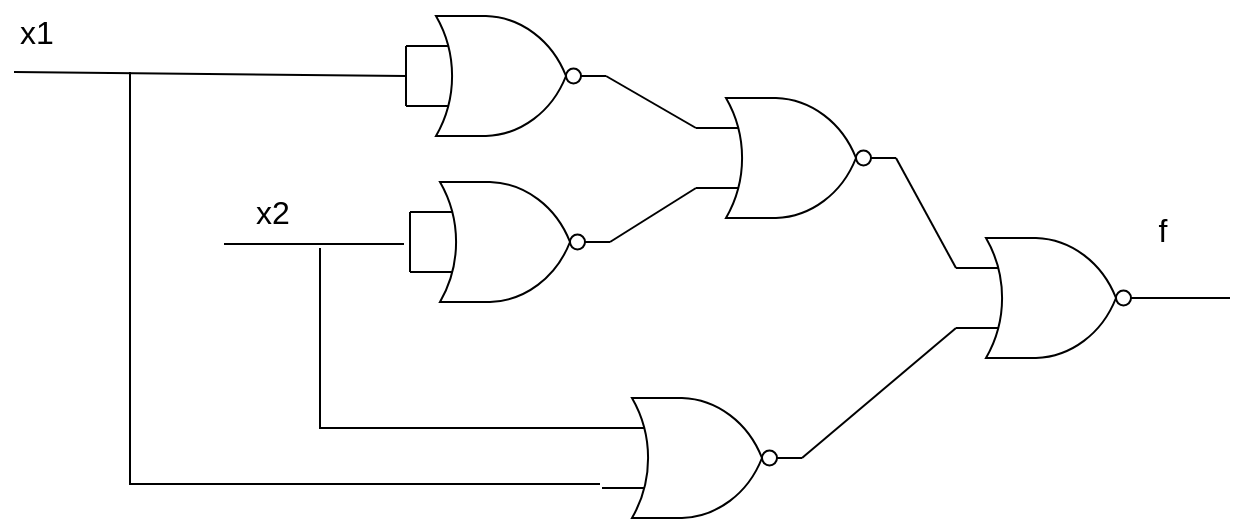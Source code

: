 <mxfile version="24.7.16" pages="5">
  <diagram id="w2oK2VQrxp5fxtBiEYFH" name="Page-1">
    <mxGraphModel dx="1156" dy="1550" grid="0" gridSize="10" guides="1" tooltips="1" connect="1" arrows="1" fold="1" page="0" pageScale="1" pageWidth="583" pageHeight="413" math="0" shadow="0">
      <root>
        <mxCell id="0" />
        <mxCell id="1" parent="0" />
        <mxCell id="Lv37l02AzGUA9rHbLD9D-1" value="" style="verticalLabelPosition=bottom;shadow=0;dashed=0;align=center;html=1;verticalAlign=top;shape=mxgraph.electrical.logic_gates.logic_gate;operation=or;negating=1;negSize=0.15;" parent="1" vertex="1">
          <mxGeometry x="-4" y="-104" width="100" height="60" as="geometry" />
        </mxCell>
        <mxCell id="Lv37l02AzGUA9rHbLD9D-2" style="edgeStyle=none;curved=1;rounded=0;orthogonalLoop=1;jettySize=auto;html=1;exitX=0;exitY=0.25;exitDx=0;exitDy=0;exitPerimeter=0;entryX=0;entryY=0.75;entryDx=0;entryDy=0;entryPerimeter=0;fontSize=12;startSize=8;endSize=8;endArrow=none;endFill=0;" parent="1" source="Lv37l02AzGUA9rHbLD9D-1" target="Lv37l02AzGUA9rHbLD9D-1" edge="1">
          <mxGeometry relative="1" as="geometry" />
        </mxCell>
        <mxCell id="Lv37l02AzGUA9rHbLD9D-3" value="" style="verticalLabelPosition=bottom;shadow=0;dashed=0;align=center;html=1;verticalAlign=top;shape=mxgraph.electrical.logic_gates.logic_gate;operation=or;negating=1;negSize=0.15;" parent="1" vertex="1">
          <mxGeometry x="-2" y="-21" width="100" height="60" as="geometry" />
        </mxCell>
        <mxCell id="Lv37l02AzGUA9rHbLD9D-4" style="edgeStyle=none;curved=1;rounded=0;orthogonalLoop=1;jettySize=auto;html=1;exitX=0;exitY=0.25;exitDx=0;exitDy=0;exitPerimeter=0;entryX=0;entryY=0.75;entryDx=0;entryDy=0;entryPerimeter=0;fontSize=12;startSize=8;endSize=8;endArrow=none;endFill=0;" parent="1" source="Lv37l02AzGUA9rHbLD9D-3" target="Lv37l02AzGUA9rHbLD9D-3" edge="1">
          <mxGeometry relative="1" as="geometry" />
        </mxCell>
        <mxCell id="Lv37l02AzGUA9rHbLD9D-5" value="" style="verticalLabelPosition=bottom;shadow=0;dashed=0;align=center;html=1;verticalAlign=top;shape=mxgraph.electrical.logic_gates.logic_gate;operation=or;negating=1;negSize=0.15;" parent="1" vertex="1">
          <mxGeometry x="94" y="87" width="100" height="60" as="geometry" />
        </mxCell>
        <mxCell id="Lv37l02AzGUA9rHbLD9D-6" value="" style="verticalLabelPosition=bottom;shadow=0;dashed=0;align=center;html=1;verticalAlign=top;shape=mxgraph.electrical.logic_gates.logic_gate;operation=or;negating=1;negSize=0.15;" parent="1" vertex="1">
          <mxGeometry x="141" y="-63" width="100" height="60" as="geometry" />
        </mxCell>
        <mxCell id="Lv37l02AzGUA9rHbLD9D-7" style="edgeStyle=none;curved=1;rounded=0;orthogonalLoop=1;jettySize=auto;html=1;exitX=1;exitY=0.5;exitDx=0;exitDy=0;exitPerimeter=0;entryX=0;entryY=0.75;entryDx=0;entryDy=0;entryPerimeter=0;fontSize=12;startSize=8;endSize=8;endArrow=none;endFill=0;" parent="1" source="Lv37l02AzGUA9rHbLD9D-3" target="Lv37l02AzGUA9rHbLD9D-6" edge="1">
          <mxGeometry relative="1" as="geometry" />
        </mxCell>
        <mxCell id="Lv37l02AzGUA9rHbLD9D-8" style="edgeStyle=none;curved=1;rounded=0;orthogonalLoop=1;jettySize=auto;html=1;exitX=1;exitY=0.5;exitDx=0;exitDy=0;exitPerimeter=0;entryX=0;entryY=0.25;entryDx=0;entryDy=0;entryPerimeter=0;fontSize=12;startSize=8;endSize=8;endArrow=none;endFill=0;" parent="1" source="Lv37l02AzGUA9rHbLD9D-1" target="Lv37l02AzGUA9rHbLD9D-6" edge="1">
          <mxGeometry relative="1" as="geometry" />
        </mxCell>
        <mxCell id="Lv37l02AzGUA9rHbLD9D-19" style="edgeStyle=none;curved=1;rounded=0;orthogonalLoop=1;jettySize=auto;html=1;exitX=1;exitY=0.5;exitDx=0;exitDy=0;exitPerimeter=0;fontSize=12;startSize=8;endSize=8;endArrow=none;endFill=0;" parent="1" source="Lv37l02AzGUA9rHbLD9D-9" edge="1">
          <mxGeometry relative="1" as="geometry">
            <mxPoint x="408" y="37" as="targetPoint" />
          </mxGeometry>
        </mxCell>
        <mxCell id="Lv37l02AzGUA9rHbLD9D-9" value="" style="verticalLabelPosition=bottom;shadow=0;dashed=0;align=center;html=1;verticalAlign=top;shape=mxgraph.electrical.logic_gates.logic_gate;operation=or;negating=1;negSize=0.15;" parent="1" vertex="1">
          <mxGeometry x="271" y="7" width="100" height="60" as="geometry" />
        </mxCell>
        <mxCell id="Lv37l02AzGUA9rHbLD9D-11" style="edgeStyle=none;curved=1;rounded=0;orthogonalLoop=1;jettySize=auto;html=1;exitX=1;exitY=0.5;exitDx=0;exitDy=0;exitPerimeter=0;entryX=0;entryY=0.25;entryDx=0;entryDy=0;entryPerimeter=0;fontSize=12;startSize=8;endSize=8;endArrow=none;endFill=0;" parent="1" source="Lv37l02AzGUA9rHbLD9D-6" target="Lv37l02AzGUA9rHbLD9D-9" edge="1">
          <mxGeometry relative="1" as="geometry" />
        </mxCell>
        <mxCell id="Lv37l02AzGUA9rHbLD9D-12" style="edgeStyle=none;curved=1;rounded=0;orthogonalLoop=1;jettySize=auto;html=1;exitX=1;exitY=0.5;exitDx=0;exitDy=0;exitPerimeter=0;entryX=0;entryY=0.75;entryDx=0;entryDy=0;entryPerimeter=0;fontSize=12;startSize=8;endSize=8;endArrow=none;endFill=0;" parent="1" source="Lv37l02AzGUA9rHbLD9D-5" target="Lv37l02AzGUA9rHbLD9D-9" edge="1">
          <mxGeometry relative="1" as="geometry" />
        </mxCell>
        <mxCell id="Lv37l02AzGUA9rHbLD9D-13" value="" style="endArrow=none;html=1;rounded=0;fontSize=12;startSize=8;endSize=8;curved=1;" parent="1" edge="1">
          <mxGeometry width="50" height="50" relative="1" as="geometry">
            <mxPoint x="-200" y="-76" as="sourcePoint" />
            <mxPoint x="-4" y="-74" as="targetPoint" />
          </mxGeometry>
        </mxCell>
        <mxCell id="Lv37l02AzGUA9rHbLD9D-14" value="" style="endArrow=none;html=1;rounded=0;fontSize=12;startSize=8;endSize=8;curved=1;" parent="1" edge="1">
          <mxGeometry width="50" height="50" relative="1" as="geometry">
            <mxPoint x="-95" y="10" as="sourcePoint" />
            <mxPoint x="-5" y="10" as="targetPoint" />
          </mxGeometry>
        </mxCell>
        <mxCell id="Lv37l02AzGUA9rHbLD9D-15" value="" style="endArrow=none;html=1;rounded=0;fontSize=12;startSize=8;endSize=8;curved=0;entryX=0;entryY=0.25;entryDx=0;entryDy=0;entryPerimeter=0;" parent="1" target="Lv37l02AzGUA9rHbLD9D-5" edge="1">
          <mxGeometry width="50" height="50" relative="1" as="geometry">
            <mxPoint x="-47" y="12" as="sourcePoint" />
            <mxPoint x="-42" y="99" as="targetPoint" />
            <Array as="points">
              <mxPoint x="-47" y="102" />
            </Array>
          </mxGeometry>
        </mxCell>
        <mxCell id="Lv37l02AzGUA9rHbLD9D-16" value="" style="endArrow=none;html=1;rounded=0;fontSize=12;startSize=8;endSize=8;curved=0;" parent="1" edge="1">
          <mxGeometry width="50" height="50" relative="1" as="geometry">
            <mxPoint x="-142" y="-76" as="sourcePoint" />
            <mxPoint x="93" y="130" as="targetPoint" />
            <Array as="points">
              <mxPoint x="-142" y="130" />
            </Array>
          </mxGeometry>
        </mxCell>
        <mxCell id="Lv37l02AzGUA9rHbLD9D-17" value="x1" style="text;html=1;align=center;verticalAlign=middle;resizable=0;points=[];autosize=1;strokeColor=none;fillColor=none;fontSize=16;" parent="1" vertex="1">
          <mxGeometry x="-206.5" y="-111.5" width="35" height="31" as="geometry" />
        </mxCell>
        <mxCell id="Lv37l02AzGUA9rHbLD9D-18" value="x2" style="text;html=1;align=center;verticalAlign=middle;resizable=0;points=[];autosize=1;strokeColor=none;fillColor=none;fontSize=16;" parent="1" vertex="1">
          <mxGeometry x="-88.5" y="-21.5" width="35" height="31" as="geometry" />
        </mxCell>
        <mxCell id="Lv37l02AzGUA9rHbLD9D-20" value="f" style="text;html=1;align=center;verticalAlign=middle;resizable=0;points=[];autosize=1;strokeColor=none;fillColor=none;fontSize=16;" parent="1" vertex="1">
          <mxGeometry x="362.5" y="-12.5" width="22" height="31" as="geometry" />
        </mxCell>
      </root>
    </mxGraphModel>
  </diagram>
  <diagram id="MliLImmd_fVtg1Jvcbos" name="4.1">
    <mxGraphModel dx="916" dy="1550" grid="0" gridSize="10" guides="1" tooltips="1" connect="1" arrows="1" fold="1" page="0" pageScale="1" pageWidth="583" pageHeight="413" math="0" shadow="0">
      <root>
        <mxCell id="0" />
        <mxCell id="1" parent="0" />
        <mxCell id="jy5EzXe8iRxfkU3GLA38-1" value="" style="rounded=0;whiteSpace=wrap;html=1;" vertex="1" parent="1">
          <mxGeometry x="77" y="-60" width="116" height="314" as="geometry" />
        </mxCell>
        <mxCell id="jy5EzXe8iRxfkU3GLA38-2" value="P7" style="text;html=1;align=center;verticalAlign=middle;whiteSpace=wrap;rounded=0;fontSize=16;" vertex="1" parent="1">
          <mxGeometry x="66" y="222" width="60" height="30" as="geometry" />
        </mxCell>
        <mxCell id="jy5EzXe8iRxfkU3GLA38-3" value="" style="endArrow=none;html=1;rounded=0;fontSize=12;startSize=8;endSize=8;curved=1;entryX=0;entryY=0.5;entryDx=0;entryDy=0;startArrow=classic;startFill=1;endFill=0;" edge="1" parent="1" target="jy5EzXe8iRxfkU3GLA38-2">
          <mxGeometry width="50" height="50" relative="1" as="geometry">
            <mxPoint x="-44" y="237" as="sourcePoint" />
            <mxPoint x="225" y="175" as="targetPoint" />
          </mxGeometry>
        </mxCell>
        <mxCell id="jy5EzXe8iRxfkU3GLA38-4" value="GND" style="text;html=1;align=center;verticalAlign=middle;resizable=0;points=[];autosize=1;strokeColor=none;fillColor=none;fontSize=16;" vertex="1" parent="1">
          <mxGeometry x="-25.5" y="207.5" width="54" height="31" as="geometry" />
        </mxCell>
        <mxCell id="jy5EzXe8iRxfkU3GLA38-5" value="P14" style="text;html=1;align=center;verticalAlign=middle;resizable=0;points=[];autosize=1;strokeColor=none;fillColor=none;fontSize=16;" vertex="1" parent="1">
          <mxGeometry x="147" y="-60" width="46" height="31" as="geometry" />
        </mxCell>
        <mxCell id="jy5EzXe8iRxfkU3GLA38-6" value="" style="endArrow=classic;html=1;rounded=0;fontSize=12;startSize=8;endSize=8;curved=1;entryX=1;entryY=0.484;entryDx=0;entryDy=0;entryPerimeter=0;" edge="1" parent="1" target="jy5EzXe8iRxfkU3GLA38-5">
          <mxGeometry width="50" height="50" relative="1" as="geometry">
            <mxPoint x="302" y="-45" as="sourcePoint" />
            <mxPoint x="189" y="175" as="targetPoint" />
          </mxGeometry>
        </mxCell>
        <mxCell id="jy5EzXe8iRxfkU3GLA38-7" value="P1" style="text;html=1;align=center;verticalAlign=middle;resizable=0;points=[];autosize=1;strokeColor=none;fillColor=none;fontSize=16;" vertex="1" parent="1">
          <mxGeometry x="77" y="-60" width="38" height="31" as="geometry" />
        </mxCell>
        <mxCell id="jy5EzXe8iRxfkU3GLA38-8" value="P2" style="text;html=1;align=center;verticalAlign=middle;resizable=0;points=[];autosize=1;strokeColor=none;fillColor=none;fontSize=16;" vertex="1" parent="1">
          <mxGeometry x="77" y="-12" width="38" height="31" as="geometry" />
        </mxCell>
        <mxCell id="jy5EzXe8iRxfkU3GLA38-9" value="P3" style="text;html=1;align=center;verticalAlign=middle;resizable=0;points=[];autosize=1;strokeColor=none;fillColor=none;fontSize=16;" vertex="1" parent="1">
          <mxGeometry x="77" y="37" width="38" height="31" as="geometry" />
        </mxCell>
        <mxCell id="jy5EzXe8iRxfkU3GLA38-10" value="P8" style="text;html=1;align=center;verticalAlign=middle;resizable=0;points=[];autosize=1;strokeColor=none;fillColor=none;fontSize=16;" vertex="1" parent="1">
          <mxGeometry x="155" y="222" width="38" height="31" as="geometry" />
        </mxCell>
        <mxCell id="jy5EzXe8iRxfkU3GLA38-11" value="P9" style="text;html=1;align=center;verticalAlign=middle;resizable=0;points=[];autosize=1;strokeColor=none;fillColor=none;fontSize=16;" vertex="1" parent="1">
          <mxGeometry x="151" y="180" width="38" height="31" as="geometry" />
        </mxCell>
        <mxCell id="jy5EzXe8iRxfkU3GLA38-12" value="P10" style="text;html=1;align=center;verticalAlign=middle;resizable=0;points=[];autosize=1;strokeColor=none;fillColor=none;fontSize=16;" vertex="1" parent="1">
          <mxGeometry x="147" y="134" width="46" height="31" as="geometry" />
        </mxCell>
        <mxCell id="jy5EzXe8iRxfkU3GLA38-13" value="P6" style="text;html=1;align=center;verticalAlign=middle;resizable=0;points=[];autosize=1;strokeColor=none;fillColor=none;fontSize=16;" vertex="1" parent="1">
          <mxGeometry x="77" y="180" width="38" height="31" as="geometry" />
        </mxCell>
        <mxCell id="jy5EzXe8iRxfkU3GLA38-14" value="P5" style="text;html=1;align=center;verticalAlign=middle;resizable=0;points=[];autosize=1;strokeColor=none;fillColor=none;fontSize=16;" vertex="1" parent="1">
          <mxGeometry x="77" y="134" width="38" height="31" as="geometry" />
        </mxCell>
        <mxCell id="jy5EzXe8iRxfkU3GLA38-15" value="P4" style="text;html=1;align=center;verticalAlign=middle;resizable=0;points=[];autosize=1;strokeColor=none;fillColor=none;fontSize=16;" vertex="1" parent="1">
          <mxGeometry x="77" y="86" width="38" height="31" as="geometry" />
        </mxCell>
        <mxCell id="jy5EzXe8iRxfkU3GLA38-16" value="" style="endArrow=classic;html=1;rounded=0;fontSize=12;startSize=8;endSize=8;curved=1;entryX=-0.053;entryY=0.516;entryDx=0;entryDy=0;entryPerimeter=0;" edge="1" parent="1" target="jy5EzXe8iRxfkU3GLA38-7">
          <mxGeometry width="50" height="50" relative="1" as="geometry">
            <mxPoint x="-54" y="-44" as="sourcePoint" />
            <mxPoint x="180" y="217" as="targetPoint" />
          </mxGeometry>
        </mxCell>
        <mxCell id="jy5EzXe8iRxfkU3GLA38-17" value="SW_1, A" style="text;html=1;align=center;verticalAlign=middle;resizable=0;points=[];autosize=1;strokeColor=none;fillColor=none;fontSize=16;" vertex="1" parent="1">
          <mxGeometry x="-31" y="-78" width="80" height="31" as="geometry" />
        </mxCell>
        <mxCell id="jy5EzXe8iRxfkU3GLA38-18" value="" style="endArrow=classic;html=1;rounded=0;fontSize=12;startSize=8;endSize=8;curved=1;entryX=-0.053;entryY=0.516;entryDx=0;entryDy=0;entryPerimeter=0;" edge="1" parent="1" target="jy5EzXe8iRxfkU3GLA38-8">
          <mxGeometry width="50" height="50" relative="1" as="geometry">
            <mxPoint x="-52" y="4" as="sourcePoint" />
            <mxPoint x="180" y="217" as="targetPoint" />
          </mxGeometry>
        </mxCell>
        <mxCell id="jy5EzXe8iRxfkU3GLA38-20" value="" style="endArrow=classic;html=1;rounded=0;fontSize=12;startSize=8;endSize=8;curved=1;exitX=-0.026;exitY=0.516;exitDx=0;exitDy=0;exitPerimeter=0;" edge="1" parent="1" source="jy5EzXe8iRxfkU3GLA38-9">
          <mxGeometry width="50" height="50" relative="1" as="geometry">
            <mxPoint x="130" y="267" as="sourcePoint" />
            <mxPoint x="-51" y="53" as="targetPoint" />
          </mxGeometry>
        </mxCell>
        <mxCell id="jy5EzXe8iRxfkU3GLA38-21" value="B" style="text;html=1;align=center;verticalAlign=middle;resizable=0;points=[];autosize=1;strokeColor=none;fillColor=none;fontSize=16;" vertex="1" parent="1">
          <mxGeometry x="-5.5" y="24" width="29" height="31" as="geometry" />
        </mxCell>
        <mxCell id="jy5EzXe8iRxfkU3GLA38-22" value="" style="endArrow=classic;html=1;rounded=0;fontSize=12;startSize=8;endSize=8;curved=1;entryX=-0.026;entryY=0.613;entryDx=0;entryDy=0;entryPerimeter=0;" edge="1" parent="1" target="jy5EzXe8iRxfkU3GLA38-15">
          <mxGeometry width="50" height="50" relative="1" as="geometry">
            <mxPoint x="-49" y="104" as="sourcePoint" />
            <mxPoint x="180" y="217" as="targetPoint" />
          </mxGeometry>
        </mxCell>
        <mxCell id="jy5EzXe8iRxfkU3GLA38-23" value="" style="endArrow=classic;html=1;rounded=0;fontSize=12;startSize=8;endSize=8;curved=1;entryX=-0.026;entryY=0.613;entryDx=0;entryDy=0;entryPerimeter=0;" edge="1" parent="1">
          <mxGeometry width="50" height="50" relative="1" as="geometry">
            <mxPoint x="-49.5" y="149" as="sourcePoint" />
            <mxPoint x="75.5" y="150" as="targetPoint" />
          </mxGeometry>
        </mxCell>
        <mxCell id="jy5EzXe8iRxfkU3GLA38-26" value="" style="endArrow=classic;html=1;rounded=0;fontSize=12;startSize=8;endSize=8;curved=1;" edge="1" parent="1">
          <mxGeometry width="50" height="50" relative="1" as="geometry">
            <mxPoint x="76" y="193" as="sourcePoint" />
            <mxPoint x="-43" y="193" as="targetPoint" />
          </mxGeometry>
        </mxCell>
        <mxCell id="jy5EzXe8iRxfkU3GLA38-30" value="VCC" style="text;html=1;align=center;verticalAlign=middle;resizable=0;points=[];autosize=1;strokeColor=none;fillColor=none;fontSize=16;" vertex="1" parent="1">
          <mxGeometry x="226" y="-78" width="52" height="31" as="geometry" />
        </mxCell>
        <mxCell id="jy5EzXe8iRxfkU3GLA38-31" value="P11" style="text;html=1;align=center;verticalAlign=middle;resizable=0;points=[];autosize=1;strokeColor=none;fillColor=none;fontSize=16;" vertex="1" parent="1">
          <mxGeometry x="152" y="91" width="45" height="31" as="geometry" />
        </mxCell>
        <mxCell id="jy5EzXe8iRxfkU3GLA38-32" value="P12" style="text;html=1;align=center;verticalAlign=middle;resizable=0;points=[];autosize=1;strokeColor=none;fillColor=none;fontSize=16;" vertex="1" parent="1">
          <mxGeometry x="151" y="43" width="46" height="31" as="geometry" />
        </mxCell>
        <mxCell id="jy5EzXe8iRxfkU3GLA38-33" value="P13" style="text;html=1;align=center;verticalAlign=middle;resizable=0;points=[];autosize=1;strokeColor=none;fillColor=none;fontSize=16;" vertex="1" parent="1">
          <mxGeometry x="151" y="-7" width="46" height="31" as="geometry" />
        </mxCell>
        <mxCell id="jy5EzXe8iRxfkU3GLA38-34" value="" style="endArrow=classic;html=1;rounded=0;fontSize=12;startSize=8;endSize=8;curved=1;entryX=-0.026;entryY=0.613;entryDx=0;entryDy=0;entryPerimeter=0;" edge="1" parent="1">
          <mxGeometry width="50" height="50" relative="1" as="geometry">
            <mxPoint x="189.5" y="106" as="sourcePoint" />
            <mxPoint x="314.5" y="107" as="targetPoint" />
          </mxGeometry>
        </mxCell>
        <mxCell id="jy5EzXe8iRxfkU3GLA38-35" value="LED" style="text;html=1;align=center;verticalAlign=middle;resizable=0;points=[];autosize=1;strokeColor=none;fillColor=none;fontSize=16;" vertex="1" parent="1">
          <mxGeometry x="221.5" y="79.5" width="49" height="31" as="geometry" />
        </mxCell>
        <mxCell id="jy5EzXe8iRxfkU3GLA38-36" value="A" style="text;html=1;align=center;verticalAlign=middle;resizable=0;points=[];autosize=1;strokeColor=none;fillColor=none;fontSize=16;" vertex="1" parent="1">
          <mxGeometry x="-4.5" y="-32.5" width="29" height="31" as="geometry" />
        </mxCell>
        <mxCell id="jy5EzXe8iRxfkU3GLA38-37" value="" style="endArrow=classic;html=1;rounded=0;fontSize=12;startSize=8;endSize=8;curved=1;exitX=-0.026;exitY=0.516;exitDx=0;exitDy=0;exitPerimeter=0;" edge="1" parent="1">
          <mxGeometry width="50" height="50" relative="1" as="geometry">
            <mxPoint x="320" y="10" as="sourcePoint" />
            <mxPoint x="193" y="10" as="targetPoint" />
          </mxGeometry>
        </mxCell>
        <mxCell id="jy5EzXe8iRxfkU3GLA38-38" value="" style="endArrow=classic;html=1;rounded=0;fontSize=12;startSize=8;endSize=8;curved=1;exitX=-0.026;exitY=0.516;exitDx=0;exitDy=0;exitPerimeter=0;" edge="1" parent="1">
          <mxGeometry width="50" height="50" relative="1" as="geometry">
            <mxPoint x="320" y="60" as="sourcePoint" />
            <mxPoint x="193" y="60" as="targetPoint" />
          </mxGeometry>
        </mxCell>
        <mxCell id="jy5EzXe8iRxfkU3GLA38-39" value="" style="endArrow=classic;html=1;rounded=0;fontSize=12;startSize=8;endSize=8;curved=1;exitX=-0.026;exitY=0.516;exitDx=0;exitDy=0;exitPerimeter=0;" edge="1" parent="1">
          <mxGeometry width="50" height="50" relative="1" as="geometry">
            <mxPoint x="320" y="149" as="sourcePoint" />
            <mxPoint x="193" y="149" as="targetPoint" />
          </mxGeometry>
        </mxCell>
        <mxCell id="jy5EzXe8iRxfkU3GLA38-40" value="" style="endArrow=classic;html=1;rounded=0;fontSize=12;startSize=8;endSize=8;curved=1;exitX=-0.026;exitY=0.516;exitDx=0;exitDy=0;exitPerimeter=0;" edge="1" parent="1">
          <mxGeometry width="50" height="50" relative="1" as="geometry">
            <mxPoint x="320" y="196" as="sourcePoint" />
            <mxPoint x="193" y="196" as="targetPoint" />
          </mxGeometry>
        </mxCell>
        <mxCell id="jy5EzXe8iRxfkU3GLA38-41" value="" style="endArrow=classic;html=1;rounded=0;fontSize=12;startSize=8;endSize=8;curved=1;entryX=-0.026;entryY=0.613;entryDx=0;entryDy=0;entryPerimeter=0;" edge="1" parent="1">
          <mxGeometry width="50" height="50" relative="1" as="geometry">
            <mxPoint x="197" y="236.5" as="sourcePoint" />
            <mxPoint x="322" y="237.5" as="targetPoint" />
          </mxGeometry>
        </mxCell>
        <mxCell id="jy5EzXe8iRxfkU3GLA38-42" value="B" style="text;html=1;align=center;verticalAlign=middle;resizable=0;points=[];autosize=1;strokeColor=none;fillColor=none;fontSize=16;" vertex="1" parent="1">
          <mxGeometry x="233.5" y="-22.5" width="29" height="31" as="geometry" />
        </mxCell>
        <mxCell id="jy5EzXe8iRxfkU3GLA38-43" value="SW_2" style="text;html=1;align=center;verticalAlign=middle;resizable=0;points=[];autosize=1;strokeColor=none;fillColor=none;fontSize=16;" vertex="1" parent="1">
          <mxGeometry x="229.5" y="163.5" width="62" height="31" as="geometry" />
        </mxCell>
        <mxCell id="jy5EzXe8iRxfkU3GLA38-44" value="SW_3, C" style="text;html=1;align=center;verticalAlign=middle;resizable=0;points=[];autosize=1;strokeColor=none;fillColor=none;fontSize=16;" vertex="1" parent="1">
          <mxGeometry x="-40.5" y="72.5" width="82" height="31" as="geometry" />
        </mxCell>
        <mxCell id="jy5EzXe8iRxfkU3GLA38-45" value="E" style="text;html=1;align=center;verticalAlign=middle;resizable=0;points=[];autosize=1;strokeColor=none;fillColor=none;fontSize=16;" vertex="1" parent="1">
          <mxGeometry x="234.5" y="198.5" width="29" height="31" as="geometry" />
        </mxCell>
        <mxCell id="jy5EzXe8iRxfkU3GLA38-46" value="E" style="text;html=1;align=center;verticalAlign=middle;resizable=0;points=[];autosize=1;strokeColor=none;fillColor=none;fontSize=16;" vertex="1" parent="1">
          <mxGeometry x="250.5" y="33.5" width="29" height="31" as="geometry" />
        </mxCell>
        <mxCell id="jy5EzXe8iRxfkU3GLA38-47" value="D" style="text;html=1;align=center;verticalAlign=middle;resizable=0;points=[];autosize=1;strokeColor=none;fillColor=none;fontSize=16;" vertex="1" parent="1">
          <mxGeometry x="16.5" y="162.5" width="30" height="31" as="geometry" />
        </mxCell>
        <mxCell id="jy5EzXe8iRxfkU3GLA38-48" value="D" style="text;html=1;align=center;verticalAlign=middle;resizable=0;points=[];autosize=1;strokeColor=none;fillColor=none;fontSize=16;" vertex="1" parent="1">
          <mxGeometry x="233.5" y="115.5" width="30" height="31" as="geometry" />
        </mxCell>
        <mxCell id="jy5EzXe8iRxfkU3GLA38-50" value="C" style="text;html=1;align=center;verticalAlign=middle;resizable=0;points=[];autosize=1;strokeColor=none;fillColor=none;fontSize=16;" vertex="1" parent="1">
          <mxGeometry x="-4.5" y="117" width="30" height="31" as="geometry" />
        </mxCell>
      </root>
    </mxGraphModel>
  </diagram>
  <diagram id="kCjj-pFSOoJGiCfVFzV7" name="4.2">
    <mxGraphModel dx="1045" dy="1838" grid="0" gridSize="10" guides="1" tooltips="1" connect="1" arrows="1" fold="1" page="0" pageScale="1" pageWidth="583" pageHeight="413" math="0" shadow="0">
      <root>
        <mxCell id="0" />
        <mxCell id="1" parent="0" />
        <mxCell id="zlg2cOHlUDHoueOj3F5M-1" value="" style="rounded=0;whiteSpace=wrap;html=1;" vertex="1" parent="1">
          <mxGeometry x="77" y="-60" width="116" height="314" as="geometry" />
        </mxCell>
        <mxCell id="zlg2cOHlUDHoueOj3F5M-2" value="P7" style="text;html=1;align=center;verticalAlign=middle;whiteSpace=wrap;rounded=0;fontSize=16;" vertex="1" parent="1">
          <mxGeometry x="66" y="222" width="60" height="30" as="geometry" />
        </mxCell>
        <mxCell id="zlg2cOHlUDHoueOj3F5M-3" value="" style="endArrow=none;html=1;rounded=0;fontSize=12;startSize=8;endSize=8;curved=1;entryX=0;entryY=0.5;entryDx=0;entryDy=0;startArrow=classic;startFill=1;endFill=0;" edge="1" parent="1" target="zlg2cOHlUDHoueOj3F5M-2">
          <mxGeometry width="50" height="50" relative="1" as="geometry">
            <mxPoint x="-44" y="237" as="sourcePoint" />
            <mxPoint x="225" y="175" as="targetPoint" />
          </mxGeometry>
        </mxCell>
        <mxCell id="zlg2cOHlUDHoueOj3F5M-4" value="GND" style="text;html=1;align=center;verticalAlign=middle;resizable=0;points=[];autosize=1;strokeColor=none;fillColor=none;fontSize=16;" vertex="1" parent="1">
          <mxGeometry x="-25.5" y="207.5" width="54" height="31" as="geometry" />
        </mxCell>
        <mxCell id="zlg2cOHlUDHoueOj3F5M-5" value="P14" style="text;html=1;align=center;verticalAlign=middle;resizable=0;points=[];autosize=1;strokeColor=none;fillColor=none;fontSize=16;" vertex="1" parent="1">
          <mxGeometry x="147" y="-60" width="46" height="31" as="geometry" />
        </mxCell>
        <mxCell id="zlg2cOHlUDHoueOj3F5M-6" value="" style="endArrow=classic;html=1;rounded=0;fontSize=12;startSize=8;endSize=8;curved=1;entryX=1;entryY=0.484;entryDx=0;entryDy=0;entryPerimeter=0;" edge="1" parent="1" target="zlg2cOHlUDHoueOj3F5M-5">
          <mxGeometry width="50" height="50" relative="1" as="geometry">
            <mxPoint x="302" y="-45" as="sourcePoint" />
            <mxPoint x="189" y="175" as="targetPoint" />
          </mxGeometry>
        </mxCell>
        <mxCell id="zlg2cOHlUDHoueOj3F5M-7" value="P1" style="text;html=1;align=center;verticalAlign=middle;resizable=0;points=[];autosize=1;strokeColor=none;fillColor=none;fontSize=16;" vertex="1" parent="1">
          <mxGeometry x="77" y="-60" width="38" height="31" as="geometry" />
        </mxCell>
        <mxCell id="zlg2cOHlUDHoueOj3F5M-8" value="P2" style="text;html=1;align=center;verticalAlign=middle;resizable=0;points=[];autosize=1;strokeColor=none;fillColor=none;fontSize=16;" vertex="1" parent="1">
          <mxGeometry x="77" y="-12" width="38" height="31" as="geometry" />
        </mxCell>
        <mxCell id="zlg2cOHlUDHoueOj3F5M-9" value="P3" style="text;html=1;align=center;verticalAlign=middle;resizable=0;points=[];autosize=1;strokeColor=none;fillColor=none;fontSize=16;" vertex="1" parent="1">
          <mxGeometry x="77" y="37" width="38" height="31" as="geometry" />
        </mxCell>
        <mxCell id="zlg2cOHlUDHoueOj3F5M-10" value="P8" style="text;html=1;align=center;verticalAlign=middle;resizable=0;points=[];autosize=1;strokeColor=none;fillColor=none;fontSize=16;" vertex="1" parent="1">
          <mxGeometry x="155" y="222" width="38" height="31" as="geometry" />
        </mxCell>
        <mxCell id="zlg2cOHlUDHoueOj3F5M-11" value="P9" style="text;html=1;align=center;verticalAlign=middle;resizable=0;points=[];autosize=1;strokeColor=none;fillColor=none;fontSize=16;" vertex="1" parent="1">
          <mxGeometry x="151" y="180" width="38" height="31" as="geometry" />
        </mxCell>
        <mxCell id="zlg2cOHlUDHoueOj3F5M-12" value="P10" style="text;html=1;align=center;verticalAlign=middle;resizable=0;points=[];autosize=1;strokeColor=none;fillColor=none;fontSize=16;" vertex="1" parent="1">
          <mxGeometry x="147" y="134" width="46" height="31" as="geometry" />
        </mxCell>
        <mxCell id="zlg2cOHlUDHoueOj3F5M-13" value="P6" style="text;html=1;align=center;verticalAlign=middle;resizable=0;points=[];autosize=1;strokeColor=none;fillColor=none;fontSize=16;" vertex="1" parent="1">
          <mxGeometry x="77" y="180" width="38" height="31" as="geometry" />
        </mxCell>
        <mxCell id="zlg2cOHlUDHoueOj3F5M-14" value="P5" style="text;html=1;align=center;verticalAlign=middle;resizable=0;points=[];autosize=1;strokeColor=none;fillColor=none;fontSize=16;" vertex="1" parent="1">
          <mxGeometry x="77" y="134" width="38" height="31" as="geometry" />
        </mxCell>
        <mxCell id="zlg2cOHlUDHoueOj3F5M-15" value="P4" style="text;html=1;align=center;verticalAlign=middle;resizable=0;points=[];autosize=1;strokeColor=none;fillColor=none;fontSize=16;" vertex="1" parent="1">
          <mxGeometry x="77" y="86" width="38" height="31" as="geometry" />
        </mxCell>
        <mxCell id="zlg2cOHlUDHoueOj3F5M-16" value="" style="endArrow=classic;html=1;rounded=0;fontSize=12;startSize=8;endSize=8;curved=1;entryX=-0.053;entryY=0.516;entryDx=0;entryDy=0;entryPerimeter=0;" edge="1" parent="1">
          <mxGeometry width="50" height="50" relative="1" as="geometry">
            <mxPoint x="-54" y="2.88" as="sourcePoint" />
            <mxPoint x="74.986" y="2.876" as="targetPoint" />
          </mxGeometry>
        </mxCell>
        <mxCell id="zlg2cOHlUDHoueOj3F5M-22" value="" style="endArrow=classic;html=1;rounded=0;fontSize=12;startSize=8;endSize=8;curved=1;entryX=-0.026;entryY=0.613;entryDx=0;entryDy=0;entryPerimeter=0;" edge="1" parent="1">
          <mxGeometry width="50" height="50" relative="1" as="geometry">
            <mxPoint x="-48" y="57.88" as="sourcePoint" />
            <mxPoint x="77" y="58.88" as="targetPoint" />
          </mxGeometry>
        </mxCell>
        <mxCell id="zlg2cOHlUDHoueOj3F5M-23" value="" style="endArrow=classic;html=1;rounded=0;fontSize=12;startSize=8;endSize=8;curved=1;" edge="1" parent="1">
          <mxGeometry width="50" height="50" relative="1" as="geometry">
            <mxPoint x="74" y="-42" as="sourcePoint" />
            <mxPoint x="-45" y="-42" as="targetPoint" />
          </mxGeometry>
        </mxCell>
        <mxCell id="zlg2cOHlUDHoueOj3F5M-24" value="VCC" style="text;html=1;align=center;verticalAlign=middle;resizable=0;points=[];autosize=1;strokeColor=none;fillColor=none;fontSize=16;" vertex="1" parent="1">
          <mxGeometry x="226" y="-78" width="52" height="31" as="geometry" />
        </mxCell>
        <mxCell id="zlg2cOHlUDHoueOj3F5M-25" value="P11" style="text;html=1;align=center;verticalAlign=middle;resizable=0;points=[];autosize=1;strokeColor=none;fillColor=none;fontSize=16;" vertex="1" parent="1">
          <mxGeometry x="152" y="91" width="45" height="31" as="geometry" />
        </mxCell>
        <mxCell id="zlg2cOHlUDHoueOj3F5M-26" value="P12" style="text;html=1;align=center;verticalAlign=middle;resizable=0;points=[];autosize=1;strokeColor=none;fillColor=none;fontSize=16;" vertex="1" parent="1">
          <mxGeometry x="151" y="43" width="46" height="31" as="geometry" />
        </mxCell>
        <mxCell id="zlg2cOHlUDHoueOj3F5M-27" value="P13" style="text;html=1;align=center;verticalAlign=middle;resizable=0;points=[];autosize=1;strokeColor=none;fillColor=none;fontSize=16;" vertex="1" parent="1">
          <mxGeometry x="151" y="-7" width="46" height="31" as="geometry" />
        </mxCell>
        <mxCell id="zlg2cOHlUDHoueOj3F5M-28" value="" style="endArrow=classic;html=1;rounded=0;fontSize=12;startSize=8;endSize=8;curved=1;entryX=-0.026;entryY=0.613;entryDx=0;entryDy=0;entryPerimeter=0;" edge="1" parent="1">
          <mxGeometry width="50" height="50" relative="1" as="geometry">
            <mxPoint x="193" y="7.88" as="sourcePoint" />
            <mxPoint x="318" y="8.88" as="targetPoint" />
          </mxGeometry>
        </mxCell>
        <mxCell id="zlg2cOHlUDHoueOj3F5M-29" value="LED" style="text;html=1;align=center;verticalAlign=middle;resizable=0;points=[];autosize=1;strokeColor=none;fillColor=none;fontSize=16;" vertex="1" parent="1">
          <mxGeometry x="221" y="-22" width="49" height="31" as="geometry" />
        </mxCell>
        <mxCell id="zlg2cOHlUDHoueOj3F5M-31" value="" style="endArrow=classic;html=1;rounded=0;fontSize=12;startSize=8;endSize=8;curved=1;exitX=-0.026;exitY=0.516;exitDx=0;exitDy=0;exitPerimeter=0;" edge="1" parent="1">
          <mxGeometry width="50" height="50" relative="1" as="geometry">
            <mxPoint x="324" y="238.5" as="sourcePoint" />
            <mxPoint x="197" y="238.5" as="targetPoint" />
          </mxGeometry>
        </mxCell>
        <mxCell id="zlg2cOHlUDHoueOj3F5M-32" value="" style="endArrow=classic;html=1;rounded=0;fontSize=12;startSize=8;endSize=8;curved=1;exitX=-0.026;exitY=0.516;exitDx=0;exitDy=0;exitPerimeter=0;" edge="1" parent="1">
          <mxGeometry width="50" height="50" relative="1" as="geometry">
            <mxPoint x="320" y="60" as="sourcePoint" />
            <mxPoint x="193" y="60" as="targetPoint" />
          </mxGeometry>
        </mxCell>
        <mxCell id="zlg2cOHlUDHoueOj3F5M-33" value="" style="endArrow=classic;html=1;rounded=0;fontSize=12;startSize=8;endSize=8;curved=1;exitX=-0.026;exitY=0.516;exitDx=0;exitDy=0;exitPerimeter=0;" edge="1" parent="1">
          <mxGeometry width="50" height="50" relative="1" as="geometry">
            <mxPoint x="324" y="105.88" as="sourcePoint" />
            <mxPoint x="197" y="105.88" as="targetPoint" />
          </mxGeometry>
        </mxCell>
        <mxCell id="zlg2cOHlUDHoueOj3F5M-34" value="" style="endArrow=classic;html=1;rounded=0;fontSize=12;startSize=8;endSize=8;curved=1;exitX=-0.026;exitY=0.516;exitDx=0;exitDy=0;exitPerimeter=0;" edge="1" parent="1">
          <mxGeometry width="50" height="50" relative="1" as="geometry">
            <mxPoint x="320" y="196" as="sourcePoint" />
            <mxPoint x="193" y="196" as="targetPoint" />
          </mxGeometry>
        </mxCell>
        <mxCell id="zlg2cOHlUDHoueOj3F5M-44" value="" style="endArrow=classic;html=1;rounded=0;fontSize=12;startSize=8;endSize=8;curved=1;entryX=-0.026;entryY=0.613;entryDx=0;entryDy=0;entryPerimeter=0;" edge="1" parent="1">
          <mxGeometry width="50" height="50" relative="1" as="geometry">
            <mxPoint x="197" y="148.88" as="sourcePoint" />
            <mxPoint x="322" y="149.88" as="targetPoint" />
          </mxGeometry>
        </mxCell>
        <mxCell id="zlg2cOHlUDHoueOj3F5M-45" value="" style="endArrow=classic;html=1;rounded=0;fontSize=12;startSize=8;endSize=8;curved=1;" edge="1" parent="1">
          <mxGeometry width="50" height="50" relative="1" as="geometry">
            <mxPoint x="77" y="100.87" as="sourcePoint" />
            <mxPoint x="-42" y="100.87" as="targetPoint" />
          </mxGeometry>
        </mxCell>
        <mxCell id="zlg2cOHlUDHoueOj3F5M-46" value="" style="endArrow=classic;html=1;rounded=0;fontSize=12;startSize=8;endSize=8;curved=1;entryX=-0.026;entryY=0.613;entryDx=0;entryDy=0;entryPerimeter=0;" edge="1" parent="1">
          <mxGeometry width="50" height="50" relative="1" as="geometry">
            <mxPoint x="-45" y="148.88" as="sourcePoint" />
            <mxPoint x="80" y="149.88" as="targetPoint" />
          </mxGeometry>
        </mxCell>
        <mxCell id="zlg2cOHlUDHoueOj3F5M-47" value="" style="endArrow=classic;html=1;rounded=0;fontSize=12;startSize=8;endSize=8;curved=1;entryX=-0.026;entryY=0.613;entryDx=0;entryDy=0;entryPerimeter=0;" edge="1" parent="1">
          <mxGeometry width="50" height="50" relative="1" as="geometry">
            <mxPoint x="-48" y="199" as="sourcePoint" />
            <mxPoint x="77" y="200" as="targetPoint" />
          </mxGeometry>
        </mxCell>
        <mxCell id="zlg2cOHlUDHoueOj3F5M-48" value="SW_3, A" style="text;html=1;align=center;verticalAlign=middle;resizable=0;points=[];autosize=1;strokeColor=none;fillColor=none;fontSize=16;" vertex="1" parent="1">
          <mxGeometry x="226" y="207.5" width="80" height="31" as="geometry" />
        </mxCell>
        <mxCell id="zlg2cOHlUDHoueOj3F5M-49" value="SW_1" style="text;html=1;align=center;verticalAlign=middle;resizable=0;points=[];autosize=1;strokeColor=none;fillColor=none;fontSize=16;" vertex="1" parent="1">
          <mxGeometry x="-21.5" y="-28.5" width="62" height="31" as="geometry" />
        </mxCell>
        <mxCell id="zlg2cOHlUDHoueOj3F5M-50" value="SW_2" style="text;html=1;align=center;verticalAlign=middle;resizable=0;points=[];autosize=1;strokeColor=none;fillColor=none;fontSize=16;" vertex="1" parent="1">
          <mxGeometry x="-21.5" y="117" width="62" height="31" as="geometry" />
        </mxCell>
        <mxCell id="zlg2cOHlUDHoueOj3F5M-51" value="A" style="text;html=1;align=center;verticalAlign=middle;resizable=0;points=[];autosize=1;strokeColor=none;fillColor=none;fontSize=16;" vertex="1" parent="1">
          <mxGeometry x="255.5" y="169.5" width="29" height="31" as="geometry" />
        </mxCell>
        <mxCell id="zlg2cOHlUDHoueOj3F5M-52" value="B" style="text;html=1;align=center;verticalAlign=middle;resizable=0;points=[];autosize=1;strokeColor=none;fillColor=none;fontSize=16;" vertex="1" parent="1">
          <mxGeometry x="245.5" y="119.5" width="29" height="31" as="geometry" />
        </mxCell>
        <mxCell id="zlg2cOHlUDHoueOj3F5M-53" value="B" style="text;html=1;align=center;verticalAlign=middle;resizable=0;points=[];autosize=1;strokeColor=none;fillColor=none;fontSize=16;" vertex="1" parent="1">
          <mxGeometry x="-4.5" y="169.5" width="29" height="31" as="geometry" />
        </mxCell>
        <mxCell id="zlg2cOHlUDHoueOj3F5M-54" value="C, D" style="text;html=1;align=center;verticalAlign=middle;resizable=0;points=[];autosize=1;strokeColor=none;fillColor=none;fontSize=16;" vertex="1" parent="1">
          <mxGeometry x="-26.5" y="71.5" width="50" height="31" as="geometry" />
        </mxCell>
        <mxCell id="zlg2cOHlUDHoueOj3F5M-55" value="C" style="text;html=1;align=center;verticalAlign=middle;resizable=0;points=[];autosize=1;strokeColor=none;fillColor=none;fontSize=16;" vertex="1" parent="1">
          <mxGeometry x="240" y="74" width="30" height="31" as="geometry" />
        </mxCell>
        <mxCell id="zlg2cOHlUDHoueOj3F5M-56" value="D" style="text;html=1;align=center;verticalAlign=middle;resizable=0;points=[];autosize=1;strokeColor=none;fillColor=none;fontSize=16;" vertex="1" parent="1">
          <mxGeometry x="-4.5" y="30.5" width="30" height="31" as="geometry" />
        </mxCell>
        <mxCell id="zlg2cOHlUDHoueOj3F5M-57" value="E" style="text;html=1;align=center;verticalAlign=middle;resizable=0;points=[];autosize=1;strokeColor=none;fillColor=none;fontSize=16;" vertex="1" parent="1">
          <mxGeometry x="-6.5" y="-70.5" width="29" height="31" as="geometry" />
        </mxCell>
        <mxCell id="zlg2cOHlUDHoueOj3F5M-58" value="E" style="text;html=1;align=center;verticalAlign=middle;resizable=0;points=[];autosize=1;strokeColor=none;fillColor=none;fontSize=16;" vertex="1" parent="1">
          <mxGeometry x="241.5" y="32.5" width="29" height="31" as="geometry" />
        </mxCell>
      </root>
    </mxGraphModel>
  </diagram>
  <diagram id="Os3b3tzjJ40yfMvG91SH" name="4.4 NAND">
    <mxGraphModel dx="1102" dy="1445" grid="0" gridSize="10" guides="1" tooltips="1" connect="1" arrows="1" fold="1" page="0" pageScale="1" pageWidth="583" pageHeight="413" math="0" shadow="0">
      <root>
        <mxCell id="0" />
        <mxCell id="1" parent="0" />
        <mxCell id="vFdwCDFciHjPy-rFYfPk-1" value="" style="rounded=0;whiteSpace=wrap;html=1;" vertex="1" parent="1">
          <mxGeometry x="77" y="-60" width="116" height="314" as="geometry" />
        </mxCell>
        <mxCell id="vFdwCDFciHjPy-rFYfPk-2" value="P7" style="text;html=1;align=center;verticalAlign=middle;whiteSpace=wrap;rounded=0;fontSize=16;" vertex="1" parent="1">
          <mxGeometry x="66" y="222" width="60" height="30" as="geometry" />
        </mxCell>
        <mxCell id="vFdwCDFciHjPy-rFYfPk-3" value="" style="endArrow=none;html=1;rounded=0;fontSize=12;startSize=8;endSize=8;curved=1;entryX=0;entryY=0.5;entryDx=0;entryDy=0;startArrow=classic;startFill=1;endFill=0;" edge="1" parent="1" target="vFdwCDFciHjPy-rFYfPk-2">
          <mxGeometry width="50" height="50" relative="1" as="geometry">
            <mxPoint x="-44" y="237" as="sourcePoint" />
            <mxPoint x="225" y="175" as="targetPoint" />
          </mxGeometry>
        </mxCell>
        <mxCell id="vFdwCDFciHjPy-rFYfPk-4" value="GND" style="text;html=1;align=center;verticalAlign=middle;resizable=0;points=[];autosize=1;strokeColor=none;fillColor=none;fontSize=16;" vertex="1" parent="1">
          <mxGeometry x="-25.5" y="207.5" width="54" height="31" as="geometry" />
        </mxCell>
        <mxCell id="vFdwCDFciHjPy-rFYfPk-5" value="P14" style="text;html=1;align=center;verticalAlign=middle;resizable=0;points=[];autosize=1;strokeColor=none;fillColor=none;fontSize=16;" vertex="1" parent="1">
          <mxGeometry x="147" y="-60" width="46" height="31" as="geometry" />
        </mxCell>
        <mxCell id="vFdwCDFciHjPy-rFYfPk-6" value="" style="endArrow=classic;html=1;rounded=0;fontSize=12;startSize=8;endSize=8;curved=1;entryX=1;entryY=0.484;entryDx=0;entryDy=0;entryPerimeter=0;" edge="1" parent="1" target="vFdwCDFciHjPy-rFYfPk-5">
          <mxGeometry width="50" height="50" relative="1" as="geometry">
            <mxPoint x="302" y="-45" as="sourcePoint" />
            <mxPoint x="189" y="175" as="targetPoint" />
          </mxGeometry>
        </mxCell>
        <mxCell id="vFdwCDFciHjPy-rFYfPk-7" value="P1" style="text;html=1;align=center;verticalAlign=middle;resizable=0;points=[];autosize=1;strokeColor=none;fillColor=none;fontSize=16;" vertex="1" parent="1">
          <mxGeometry x="77" y="-60" width="38" height="31" as="geometry" />
        </mxCell>
        <mxCell id="vFdwCDFciHjPy-rFYfPk-8" value="P2" style="text;html=1;align=center;verticalAlign=middle;resizable=0;points=[];autosize=1;strokeColor=none;fillColor=none;fontSize=16;" vertex="1" parent="1">
          <mxGeometry x="77" y="-12" width="38" height="31" as="geometry" />
        </mxCell>
        <mxCell id="vFdwCDFciHjPy-rFYfPk-9" value="P3" style="text;html=1;align=center;verticalAlign=middle;resizable=0;points=[];autosize=1;strokeColor=none;fillColor=none;fontSize=16;" vertex="1" parent="1">
          <mxGeometry x="77" y="37" width="38" height="31" as="geometry" />
        </mxCell>
        <mxCell id="vFdwCDFciHjPy-rFYfPk-10" value="P8" style="text;html=1;align=center;verticalAlign=middle;resizable=0;points=[];autosize=1;strokeColor=none;fillColor=none;fontSize=16;" vertex="1" parent="1">
          <mxGeometry x="155" y="222" width="38" height="31" as="geometry" />
        </mxCell>
        <mxCell id="vFdwCDFciHjPy-rFYfPk-11" value="P9" style="text;html=1;align=center;verticalAlign=middle;resizable=0;points=[];autosize=1;strokeColor=none;fillColor=none;fontSize=16;" vertex="1" parent="1">
          <mxGeometry x="151" y="180" width="38" height="31" as="geometry" />
        </mxCell>
        <mxCell id="vFdwCDFciHjPy-rFYfPk-12" value="P10" style="text;html=1;align=center;verticalAlign=middle;resizable=0;points=[];autosize=1;strokeColor=none;fillColor=none;fontSize=16;" vertex="1" parent="1">
          <mxGeometry x="147" y="134" width="46" height="31" as="geometry" />
        </mxCell>
        <mxCell id="vFdwCDFciHjPy-rFYfPk-13" value="P6" style="text;html=1;align=center;verticalAlign=middle;resizable=0;points=[];autosize=1;strokeColor=none;fillColor=none;fontSize=16;" vertex="1" parent="1">
          <mxGeometry x="77" y="180" width="38" height="31" as="geometry" />
        </mxCell>
        <mxCell id="vFdwCDFciHjPy-rFYfPk-14" value="P5" style="text;html=1;align=center;verticalAlign=middle;resizable=0;points=[];autosize=1;strokeColor=none;fillColor=none;fontSize=16;" vertex="1" parent="1">
          <mxGeometry x="77" y="134" width="38" height="31" as="geometry" />
        </mxCell>
        <mxCell id="vFdwCDFciHjPy-rFYfPk-15" value="P4" style="text;html=1;align=center;verticalAlign=middle;resizable=0;points=[];autosize=1;strokeColor=none;fillColor=none;fontSize=16;" vertex="1" parent="1">
          <mxGeometry x="77" y="86" width="38" height="31" as="geometry" />
        </mxCell>
        <mxCell id="vFdwCDFciHjPy-rFYfPk-16" value="" style="endArrow=classic;html=1;rounded=0;fontSize=12;startSize=8;endSize=8;curved=1;entryX=-0.053;entryY=0.516;entryDx=0;entryDy=0;entryPerimeter=0;" edge="1" parent="1" target="vFdwCDFciHjPy-rFYfPk-7">
          <mxGeometry width="50" height="50" relative="1" as="geometry">
            <mxPoint x="-54" y="-44" as="sourcePoint" />
            <mxPoint x="180" y="217" as="targetPoint" />
          </mxGeometry>
        </mxCell>
        <mxCell id="vFdwCDFciHjPy-rFYfPk-18" value="" style="endArrow=classic;html=1;rounded=0;fontSize=12;startSize=8;endSize=8;curved=1;entryX=-0.053;entryY=0.516;entryDx=0;entryDy=0;entryPerimeter=0;" edge="1" parent="1" target="vFdwCDFciHjPy-rFYfPk-8">
          <mxGeometry width="50" height="50" relative="1" as="geometry">
            <mxPoint x="-52" y="4" as="sourcePoint" />
            <mxPoint x="180" y="217" as="targetPoint" />
          </mxGeometry>
        </mxCell>
        <mxCell id="vFdwCDFciHjPy-rFYfPk-19" value="" style="endArrow=classic;html=1;rounded=0;fontSize=12;startSize=8;endSize=8;curved=1;exitX=-0.026;exitY=0.516;exitDx=0;exitDy=0;exitPerimeter=0;" edge="1" parent="1" source="vFdwCDFciHjPy-rFYfPk-9">
          <mxGeometry width="50" height="50" relative="1" as="geometry">
            <mxPoint x="130" y="267" as="sourcePoint" />
            <mxPoint x="-51" y="53" as="targetPoint" />
          </mxGeometry>
        </mxCell>
        <mxCell id="vFdwCDFciHjPy-rFYfPk-21" value="" style="endArrow=classic;html=1;rounded=0;fontSize=12;startSize=8;endSize=8;curved=1;entryX=-0.026;entryY=0.613;entryDx=0;entryDy=0;entryPerimeter=0;" edge="1" parent="1" target="vFdwCDFciHjPy-rFYfPk-15">
          <mxGeometry width="50" height="50" relative="1" as="geometry">
            <mxPoint x="-49" y="104" as="sourcePoint" />
            <mxPoint x="180" y="217" as="targetPoint" />
          </mxGeometry>
        </mxCell>
        <mxCell id="vFdwCDFciHjPy-rFYfPk-22" value="" style="endArrow=classic;html=1;rounded=0;fontSize=12;startSize=8;endSize=8;curved=1;entryX=-0.026;entryY=0.613;entryDx=0;entryDy=0;entryPerimeter=0;" edge="1" parent="1">
          <mxGeometry width="50" height="50" relative="1" as="geometry">
            <mxPoint x="-49.5" y="149" as="sourcePoint" />
            <mxPoint x="75.5" y="150" as="targetPoint" />
          </mxGeometry>
        </mxCell>
        <mxCell id="vFdwCDFciHjPy-rFYfPk-23" value="" style="endArrow=classic;html=1;rounded=0;fontSize=12;startSize=8;endSize=8;curved=1;" edge="1" parent="1">
          <mxGeometry width="50" height="50" relative="1" as="geometry">
            <mxPoint x="76" y="193" as="sourcePoint" />
            <mxPoint x="-43" y="193" as="targetPoint" />
          </mxGeometry>
        </mxCell>
        <mxCell id="vFdwCDFciHjPy-rFYfPk-24" value="VCC" style="text;html=1;align=center;verticalAlign=middle;resizable=0;points=[];autosize=1;strokeColor=none;fillColor=none;fontSize=16;" vertex="1" parent="1">
          <mxGeometry x="226" y="-78" width="52" height="31" as="geometry" />
        </mxCell>
        <mxCell id="vFdwCDFciHjPy-rFYfPk-25" value="P11" style="text;html=1;align=center;verticalAlign=middle;resizable=0;points=[];autosize=1;strokeColor=none;fillColor=none;fontSize=16;" vertex="1" parent="1">
          <mxGeometry x="152" y="91" width="45" height="31" as="geometry" />
        </mxCell>
        <mxCell id="vFdwCDFciHjPy-rFYfPk-26" value="P12" style="text;html=1;align=center;verticalAlign=middle;resizable=0;points=[];autosize=1;strokeColor=none;fillColor=none;fontSize=16;" vertex="1" parent="1">
          <mxGeometry x="151" y="43" width="46" height="31" as="geometry" />
        </mxCell>
        <mxCell id="vFdwCDFciHjPy-rFYfPk-27" value="P13" style="text;html=1;align=center;verticalAlign=middle;resizable=0;points=[];autosize=1;strokeColor=none;fillColor=none;fontSize=16;" vertex="1" parent="1">
          <mxGeometry x="151" y="-7" width="46" height="31" as="geometry" />
        </mxCell>
        <mxCell id="vFdwCDFciHjPy-rFYfPk-28" value="" style="endArrow=classic;html=1;rounded=0;fontSize=12;startSize=8;endSize=8;curved=1;entryX=-0.026;entryY=0.613;entryDx=0;entryDy=0;entryPerimeter=0;" edge="1" parent="1">
          <mxGeometry width="50" height="50" relative="1" as="geometry">
            <mxPoint x="189.5" y="106" as="sourcePoint" />
            <mxPoint x="314.5" y="107" as="targetPoint" />
          </mxGeometry>
        </mxCell>
        <mxCell id="vFdwCDFciHjPy-rFYfPk-29" value="LED" style="text;html=1;align=center;verticalAlign=middle;resizable=0;points=[];autosize=1;strokeColor=none;fillColor=none;fontSize=16;" vertex="1" parent="1">
          <mxGeometry x="221.5" y="79.5" width="49" height="31" as="geometry" />
        </mxCell>
        <mxCell id="vFdwCDFciHjPy-rFYfPk-30" value="SW_1, A" style="text;html=1;align=center;verticalAlign=middle;resizable=0;points=[];autosize=1;strokeColor=none;fillColor=none;fontSize=16;" vertex="1" parent="1">
          <mxGeometry x="-29.5" y="-32.5" width="80" height="31" as="geometry" />
        </mxCell>
        <mxCell id="vFdwCDFciHjPy-rFYfPk-31" value="" style="endArrow=classic;html=1;rounded=0;fontSize=12;startSize=8;endSize=8;curved=1;exitX=-0.026;exitY=0.516;exitDx=0;exitDy=0;exitPerimeter=0;" edge="1" parent="1">
          <mxGeometry width="50" height="50" relative="1" as="geometry">
            <mxPoint x="320" y="10" as="sourcePoint" />
            <mxPoint x="193" y="10" as="targetPoint" />
          </mxGeometry>
        </mxCell>
        <mxCell id="vFdwCDFciHjPy-rFYfPk-32" value="" style="endArrow=classic;html=1;rounded=0;fontSize=12;startSize=8;endSize=8;curved=1;exitX=-0.026;exitY=0.516;exitDx=0;exitDy=0;exitPerimeter=0;" edge="1" parent="1">
          <mxGeometry width="50" height="50" relative="1" as="geometry">
            <mxPoint x="320" y="60" as="sourcePoint" />
            <mxPoint x="193" y="60" as="targetPoint" />
          </mxGeometry>
        </mxCell>
        <mxCell id="vFdwCDFciHjPy-rFYfPk-33" value="" style="endArrow=classic;html=1;rounded=0;fontSize=12;startSize=8;endSize=8;curved=1;exitX=-0.026;exitY=0.516;exitDx=0;exitDy=0;exitPerimeter=0;" edge="1" parent="1">
          <mxGeometry width="50" height="50" relative="1" as="geometry">
            <mxPoint x="320" y="149" as="sourcePoint" />
            <mxPoint x="193" y="149" as="targetPoint" />
          </mxGeometry>
        </mxCell>
        <mxCell id="vFdwCDFciHjPy-rFYfPk-34" value="" style="endArrow=classic;html=1;rounded=0;fontSize=12;startSize=8;endSize=8;curved=1;exitX=-0.026;exitY=0.516;exitDx=0;exitDy=0;exitPerimeter=0;" edge="1" parent="1">
          <mxGeometry width="50" height="50" relative="1" as="geometry">
            <mxPoint x="320" y="196" as="sourcePoint" />
            <mxPoint x="193" y="196" as="targetPoint" />
          </mxGeometry>
        </mxCell>
        <mxCell id="vFdwCDFciHjPy-rFYfPk-35" value="" style="endArrow=classic;html=1;rounded=0;fontSize=12;startSize=8;endSize=8;curved=1;entryX=-0.026;entryY=0.613;entryDx=0;entryDy=0;entryPerimeter=0;" edge="1" parent="1">
          <mxGeometry width="50" height="50" relative="1" as="geometry">
            <mxPoint x="197" y="236.5" as="sourcePoint" />
            <mxPoint x="322" y="237.5" as="targetPoint" />
          </mxGeometry>
        </mxCell>
        <mxCell id="vFdwCDFciHjPy-rFYfPk-38" value="SW_2, B" style="text;html=1;align=center;verticalAlign=middle;resizable=0;points=[];autosize=1;strokeColor=none;fillColor=none;fontSize=16;" vertex="1" parent="1">
          <mxGeometry x="-30.5" y="-72" width="81" height="31" as="geometry" />
        </mxCell>
        <mxCell id="vFdwCDFciHjPy-rFYfPk-44" value="A" style="text;html=1;align=center;verticalAlign=middle;resizable=0;points=[];autosize=1;strokeColor=none;fillColor=none;fontSize=16;" vertex="1" parent="1">
          <mxGeometry x="-21.5" y="79.5" width="29" height="31" as="geometry" />
        </mxCell>
        <mxCell id="vFdwCDFciHjPy-rFYfPk-45" value="B" style="text;html=1;align=center;verticalAlign=middle;resizable=0;points=[];autosize=1;strokeColor=none;fillColor=none;fontSize=16;" vertex="1" parent="1">
          <mxGeometry x="238.5" y="166.5" width="29" height="31" as="geometry" />
        </mxCell>
        <mxCell id="vFdwCDFciHjPy-rFYfPk-46" value="C, D" style="text;html=1;align=center;verticalAlign=middle;resizable=0;points=[];autosize=1;strokeColor=none;fillColor=none;fontSize=16;" vertex="1" parent="1">
          <mxGeometry x="-25.5" y="17.5" width="50" height="31" as="geometry" />
        </mxCell>
        <mxCell id="vFdwCDFciHjPy-rFYfPk-47" value="C" style="text;html=1;align=center;verticalAlign=middle;resizable=0;points=[];autosize=1;strokeColor=none;fillColor=none;fontSize=16;" vertex="1" parent="1">
          <mxGeometry x="-8.5" y="121.5" width="30" height="31" as="geometry" />
        </mxCell>
        <mxCell id="vFdwCDFciHjPy-rFYfPk-48" value="D" style="text;html=1;align=center;verticalAlign=middle;resizable=0;points=[];autosize=1;strokeColor=none;fillColor=none;fontSize=16;" vertex="1" parent="1">
          <mxGeometry x="235.5" y="122.5" width="30" height="31" as="geometry" />
        </mxCell>
        <mxCell id="vFdwCDFciHjPy-rFYfPk-49" value="E" style="text;html=1;align=center;verticalAlign=middle;resizable=0;points=[];autosize=1;strokeColor=none;fillColor=none;fontSize=16;" vertex="1" parent="1">
          <mxGeometry x="13.5" y="161.5" width="29" height="31" as="geometry" />
        </mxCell>
        <mxCell id="vFdwCDFciHjPy-rFYfPk-50" value="E" style="text;html=1;align=center;verticalAlign=middle;resizable=0;points=[];autosize=1;strokeColor=none;fillColor=none;fontSize=16;" vertex="1" parent="1">
          <mxGeometry x="231.5" y="29" width="29" height="31" as="geometry" />
        </mxCell>
        <mxCell id="vFdwCDFciHjPy-rFYfPk-51" value="F" style="text;html=1;align=center;verticalAlign=middle;resizable=0;points=[];autosize=1;strokeColor=none;fillColor=none;fontSize=16;" vertex="1" parent="1">
          <mxGeometry x="242.5" y="199.5" width="28" height="31" as="geometry" />
        </mxCell>
        <mxCell id="vFdwCDFciHjPy-rFYfPk-52" value="F" style="text;html=1;align=center;verticalAlign=middle;resizable=0;points=[];autosize=1;strokeColor=none;fillColor=none;fontSize=16;" vertex="1" parent="1">
          <mxGeometry x="233.5" y="-16.5" width="28" height="31" as="geometry" />
        </mxCell>
      </root>
    </mxGraphModel>
  </diagram>
  <diagram id="A5ewnhQm2fGNkyShpv1Y" name="4.4 NOR">
    <mxGraphModel dx="1172" dy="1550" grid="0" gridSize="10" guides="1" tooltips="1" connect="1" arrows="1" fold="1" page="0" pageScale="1" pageWidth="583" pageHeight="413" math="0" shadow="0">
      <root>
        <mxCell id="0" />
        <mxCell id="1" parent="0" />
        <mxCell id="G_kxq7jRXtpMgkCP8lNp-1" value="" style="rounded=0;whiteSpace=wrap;html=1;" vertex="1" parent="1">
          <mxGeometry x="77" y="-60" width="116" height="314" as="geometry" />
        </mxCell>
        <mxCell id="G_kxq7jRXtpMgkCP8lNp-2" value="P7" style="text;html=1;align=center;verticalAlign=middle;whiteSpace=wrap;rounded=0;fontSize=16;" vertex="1" parent="1">
          <mxGeometry x="66" y="222" width="60" height="30" as="geometry" />
        </mxCell>
        <mxCell id="G_kxq7jRXtpMgkCP8lNp-3" value="" style="endArrow=none;html=1;rounded=0;fontSize=12;startSize=8;endSize=8;curved=1;entryX=0;entryY=0.5;entryDx=0;entryDy=0;startArrow=classic;startFill=1;endFill=0;" edge="1" parent="1" target="G_kxq7jRXtpMgkCP8lNp-2">
          <mxGeometry width="50" height="50" relative="1" as="geometry">
            <mxPoint x="-44" y="237" as="sourcePoint" />
            <mxPoint x="225" y="175" as="targetPoint" />
          </mxGeometry>
        </mxCell>
        <mxCell id="G_kxq7jRXtpMgkCP8lNp-4" value="GND" style="text;html=1;align=center;verticalAlign=middle;resizable=0;points=[];autosize=1;strokeColor=none;fillColor=none;fontSize=16;" vertex="1" parent="1">
          <mxGeometry x="-25.5" y="207.5" width="54" height="31" as="geometry" />
        </mxCell>
        <mxCell id="G_kxq7jRXtpMgkCP8lNp-5" value="P14" style="text;html=1;align=center;verticalAlign=middle;resizable=0;points=[];autosize=1;strokeColor=none;fillColor=none;fontSize=16;" vertex="1" parent="1">
          <mxGeometry x="147" y="-60" width="46" height="31" as="geometry" />
        </mxCell>
        <mxCell id="G_kxq7jRXtpMgkCP8lNp-6" value="" style="endArrow=classic;html=1;rounded=0;fontSize=12;startSize=8;endSize=8;curved=1;entryX=1;entryY=0.484;entryDx=0;entryDy=0;entryPerimeter=0;" edge="1" parent="1" target="G_kxq7jRXtpMgkCP8lNp-5">
          <mxGeometry width="50" height="50" relative="1" as="geometry">
            <mxPoint x="302" y="-45" as="sourcePoint" />
            <mxPoint x="189" y="175" as="targetPoint" />
          </mxGeometry>
        </mxCell>
        <mxCell id="G_kxq7jRXtpMgkCP8lNp-7" value="P1" style="text;html=1;align=center;verticalAlign=middle;resizable=0;points=[];autosize=1;strokeColor=none;fillColor=none;fontSize=16;" vertex="1" parent="1">
          <mxGeometry x="77" y="-60" width="38" height="31" as="geometry" />
        </mxCell>
        <mxCell id="G_kxq7jRXtpMgkCP8lNp-8" value="P2" style="text;html=1;align=center;verticalAlign=middle;resizable=0;points=[];autosize=1;strokeColor=none;fillColor=none;fontSize=16;" vertex="1" parent="1">
          <mxGeometry x="77" y="-12" width="38" height="31" as="geometry" />
        </mxCell>
        <mxCell id="G_kxq7jRXtpMgkCP8lNp-9" value="P3" style="text;html=1;align=center;verticalAlign=middle;resizable=0;points=[];autosize=1;strokeColor=none;fillColor=none;fontSize=16;" vertex="1" parent="1">
          <mxGeometry x="77" y="37" width="38" height="31" as="geometry" />
        </mxCell>
        <mxCell id="G_kxq7jRXtpMgkCP8lNp-10" value="P8" style="text;html=1;align=center;verticalAlign=middle;resizable=0;points=[];autosize=1;strokeColor=none;fillColor=none;fontSize=16;" vertex="1" parent="1">
          <mxGeometry x="155" y="222" width="38" height="31" as="geometry" />
        </mxCell>
        <mxCell id="G_kxq7jRXtpMgkCP8lNp-11" value="P9" style="text;html=1;align=center;verticalAlign=middle;resizable=0;points=[];autosize=1;strokeColor=none;fillColor=none;fontSize=16;" vertex="1" parent="1">
          <mxGeometry x="151" y="180" width="38" height="31" as="geometry" />
        </mxCell>
        <mxCell id="G_kxq7jRXtpMgkCP8lNp-12" value="P10" style="text;html=1;align=center;verticalAlign=middle;resizable=0;points=[];autosize=1;strokeColor=none;fillColor=none;fontSize=16;" vertex="1" parent="1">
          <mxGeometry x="147" y="134" width="46" height="31" as="geometry" />
        </mxCell>
        <mxCell id="G_kxq7jRXtpMgkCP8lNp-13" value="P6" style="text;html=1;align=center;verticalAlign=middle;resizable=0;points=[];autosize=1;strokeColor=none;fillColor=none;fontSize=16;" vertex="1" parent="1">
          <mxGeometry x="77" y="180" width="38" height="31" as="geometry" />
        </mxCell>
        <mxCell id="G_kxq7jRXtpMgkCP8lNp-14" value="P5" style="text;html=1;align=center;verticalAlign=middle;resizable=0;points=[];autosize=1;strokeColor=none;fillColor=none;fontSize=16;" vertex="1" parent="1">
          <mxGeometry x="77" y="134" width="38" height="31" as="geometry" />
        </mxCell>
        <mxCell id="G_kxq7jRXtpMgkCP8lNp-15" value="P4" style="text;html=1;align=center;verticalAlign=middle;resizable=0;points=[];autosize=1;strokeColor=none;fillColor=none;fontSize=16;" vertex="1" parent="1">
          <mxGeometry x="77" y="86" width="38" height="31" as="geometry" />
        </mxCell>
        <mxCell id="G_kxq7jRXtpMgkCP8lNp-16" value="" style="endArrow=classic;html=1;rounded=0;fontSize=12;startSize=8;endSize=8;curved=1;entryX=-0.053;entryY=0.516;entryDx=0;entryDy=0;entryPerimeter=0;" edge="1" parent="1">
          <mxGeometry width="50" height="50" relative="1" as="geometry">
            <mxPoint x="-54" y="2.88" as="sourcePoint" />
            <mxPoint x="74.986" y="2.876" as="targetPoint" />
          </mxGeometry>
        </mxCell>
        <mxCell id="G_kxq7jRXtpMgkCP8lNp-17" value="" style="endArrow=classic;html=1;rounded=0;fontSize=12;startSize=8;endSize=8;curved=1;entryX=-0.026;entryY=0.613;entryDx=0;entryDy=0;entryPerimeter=0;" edge="1" parent="1">
          <mxGeometry width="50" height="50" relative="1" as="geometry">
            <mxPoint x="-48" y="57.88" as="sourcePoint" />
            <mxPoint x="77" y="58.88" as="targetPoint" />
          </mxGeometry>
        </mxCell>
        <mxCell id="G_kxq7jRXtpMgkCP8lNp-18" value="" style="endArrow=classic;html=1;rounded=0;fontSize=12;startSize=8;endSize=8;curved=1;" edge="1" parent="1">
          <mxGeometry width="50" height="50" relative="1" as="geometry">
            <mxPoint x="74" y="-42" as="sourcePoint" />
            <mxPoint x="-45" y="-42" as="targetPoint" />
          </mxGeometry>
        </mxCell>
        <mxCell id="G_kxq7jRXtpMgkCP8lNp-19" value="VCC" style="text;html=1;align=center;verticalAlign=middle;resizable=0;points=[];autosize=1;strokeColor=none;fillColor=none;fontSize=16;" vertex="1" parent="1">
          <mxGeometry x="226" y="-78" width="52" height="31" as="geometry" />
        </mxCell>
        <mxCell id="G_kxq7jRXtpMgkCP8lNp-20" value="P11" style="text;html=1;align=center;verticalAlign=middle;resizable=0;points=[];autosize=1;strokeColor=none;fillColor=none;fontSize=16;" vertex="1" parent="1">
          <mxGeometry x="152" y="91" width="45" height="31" as="geometry" />
        </mxCell>
        <mxCell id="G_kxq7jRXtpMgkCP8lNp-21" value="P12" style="text;html=1;align=center;verticalAlign=middle;resizable=0;points=[];autosize=1;strokeColor=none;fillColor=none;fontSize=16;" vertex="1" parent="1">
          <mxGeometry x="151" y="43" width="46" height="31" as="geometry" />
        </mxCell>
        <mxCell id="G_kxq7jRXtpMgkCP8lNp-22" value="P13" style="text;html=1;align=center;verticalAlign=middle;resizable=0;points=[];autosize=1;strokeColor=none;fillColor=none;fontSize=16;" vertex="1" parent="1">
          <mxGeometry x="151" y="-7" width="46" height="31" as="geometry" />
        </mxCell>
        <mxCell id="G_kxq7jRXtpMgkCP8lNp-23" value="" style="endArrow=classic;html=1;rounded=0;fontSize=12;startSize=8;endSize=8;curved=0;" edge="1" parent="1">
          <mxGeometry width="50" height="50" relative="1" as="geometry">
            <mxPoint x="193" y="7.88" as="sourcePoint" />
            <mxPoint x="803" y="94" as="targetPoint" />
            <Array as="points">
              <mxPoint x="401" y="8" />
              <mxPoint x="401" y="335" />
              <mxPoint x="914" y="333" />
              <mxPoint x="911" y="96" />
            </Array>
          </mxGeometry>
        </mxCell>
        <mxCell id="G_kxq7jRXtpMgkCP8lNp-25" value="" style="endArrow=classic;html=1;rounded=0;fontSize=12;startSize=8;endSize=8;curved=1;exitX=-0.026;exitY=0.516;exitDx=0;exitDy=0;exitPerimeter=0;" edge="1" parent="1">
          <mxGeometry width="50" height="50" relative="1" as="geometry">
            <mxPoint x="324" y="238.5" as="sourcePoint" />
            <mxPoint x="197" y="238.5" as="targetPoint" />
          </mxGeometry>
        </mxCell>
        <mxCell id="G_kxq7jRXtpMgkCP8lNp-26" value="" style="endArrow=classic;html=1;rounded=0;fontSize=12;startSize=8;endSize=8;curved=1;exitX=-0.026;exitY=0.516;exitDx=0;exitDy=0;exitPerimeter=0;" edge="1" parent="1">
          <mxGeometry width="50" height="50" relative="1" as="geometry">
            <mxPoint x="320" y="60" as="sourcePoint" />
            <mxPoint x="193" y="60" as="targetPoint" />
          </mxGeometry>
        </mxCell>
        <mxCell id="G_kxq7jRXtpMgkCP8lNp-27" value="" style="endArrow=classic;html=1;rounded=0;fontSize=12;startSize=8;endSize=8;curved=1;exitX=-0.026;exitY=0.516;exitDx=0;exitDy=0;exitPerimeter=0;" edge="1" parent="1">
          <mxGeometry width="50" height="50" relative="1" as="geometry">
            <mxPoint x="324" y="105.88" as="sourcePoint" />
            <mxPoint x="197" y="105.88" as="targetPoint" />
          </mxGeometry>
        </mxCell>
        <mxCell id="G_kxq7jRXtpMgkCP8lNp-28" value="" style="endArrow=classic;html=1;rounded=0;fontSize=12;startSize=8;endSize=8;curved=1;exitX=-0.026;exitY=0.516;exitDx=0;exitDy=0;exitPerimeter=0;" edge="1" parent="1">
          <mxGeometry width="50" height="50" relative="1" as="geometry">
            <mxPoint x="320" y="196" as="sourcePoint" />
            <mxPoint x="193" y="196" as="targetPoint" />
          </mxGeometry>
        </mxCell>
        <mxCell id="G_kxq7jRXtpMgkCP8lNp-29" value="" style="endArrow=classic;html=1;rounded=0;fontSize=12;startSize=8;endSize=8;curved=1;entryX=-0.026;entryY=0.613;entryDx=0;entryDy=0;entryPerimeter=0;" edge="1" parent="1">
          <mxGeometry width="50" height="50" relative="1" as="geometry">
            <mxPoint x="197" y="148.88" as="sourcePoint" />
            <mxPoint x="322" y="149.88" as="targetPoint" />
          </mxGeometry>
        </mxCell>
        <mxCell id="G_kxq7jRXtpMgkCP8lNp-30" value="" style="endArrow=classic;html=1;rounded=0;fontSize=12;startSize=8;endSize=8;curved=1;" edge="1" parent="1">
          <mxGeometry width="50" height="50" relative="1" as="geometry">
            <mxPoint x="77" y="100.87" as="sourcePoint" />
            <mxPoint x="-42" y="100.87" as="targetPoint" />
          </mxGeometry>
        </mxCell>
        <mxCell id="G_kxq7jRXtpMgkCP8lNp-31" value="" style="endArrow=classic;html=1;rounded=0;fontSize=12;startSize=8;endSize=8;curved=1;entryX=-0.026;entryY=0.613;entryDx=0;entryDy=0;entryPerimeter=0;" edge="1" parent="1">
          <mxGeometry width="50" height="50" relative="1" as="geometry">
            <mxPoint x="-45" y="148.88" as="sourcePoint" />
            <mxPoint x="80" y="149.88" as="targetPoint" />
          </mxGeometry>
        </mxCell>
        <mxCell id="G_kxq7jRXtpMgkCP8lNp-32" value="" style="endArrow=classic;html=1;rounded=0;fontSize=12;startSize=8;endSize=8;curved=1;entryX=-0.026;entryY=0.613;entryDx=0;entryDy=0;entryPerimeter=0;" edge="1" parent="1">
          <mxGeometry width="50" height="50" relative="1" as="geometry">
            <mxPoint x="-48" y="199" as="sourcePoint" />
            <mxPoint x="77" y="200" as="targetPoint" />
          </mxGeometry>
        </mxCell>
        <mxCell id="uV560sqqrPtI5SdySFJv-1" value="" style="rounded=0;whiteSpace=wrap;html=1;" vertex="1" parent="1">
          <mxGeometry x="562" y="-51" width="116" height="314" as="geometry" />
        </mxCell>
        <mxCell id="uV560sqqrPtI5SdySFJv-2" value="P7" style="text;html=1;align=center;verticalAlign=middle;whiteSpace=wrap;rounded=0;fontSize=16;" vertex="1" parent="1">
          <mxGeometry x="551" y="231" width="60" height="30" as="geometry" />
        </mxCell>
        <mxCell id="uV560sqqrPtI5SdySFJv-3" value="" style="endArrow=none;html=1;rounded=0;fontSize=12;startSize=8;endSize=8;curved=1;entryX=0;entryY=0.5;entryDx=0;entryDy=0;startArrow=classic;startFill=1;endFill=0;" edge="1" parent="1" target="uV560sqqrPtI5SdySFJv-2">
          <mxGeometry width="50" height="50" relative="1" as="geometry">
            <mxPoint x="441" y="246" as="sourcePoint" />
            <mxPoint x="710" y="184" as="targetPoint" />
          </mxGeometry>
        </mxCell>
        <mxCell id="uV560sqqrPtI5SdySFJv-4" value="GND" style="text;html=1;align=center;verticalAlign=middle;resizable=0;points=[];autosize=1;strokeColor=none;fillColor=none;fontSize=16;" vertex="1" parent="1">
          <mxGeometry x="459.5" y="216.5" width="54" height="31" as="geometry" />
        </mxCell>
        <mxCell id="uV560sqqrPtI5SdySFJv-5" value="P14" style="text;html=1;align=center;verticalAlign=middle;resizable=0;points=[];autosize=1;strokeColor=none;fillColor=none;fontSize=16;" vertex="1" parent="1">
          <mxGeometry x="632" y="-51" width="46" height="31" as="geometry" />
        </mxCell>
        <mxCell id="uV560sqqrPtI5SdySFJv-6" value="" style="endArrow=classic;html=1;rounded=0;fontSize=12;startSize=8;endSize=8;curved=1;entryX=1;entryY=0.484;entryDx=0;entryDy=0;entryPerimeter=0;" edge="1" parent="1" target="uV560sqqrPtI5SdySFJv-5">
          <mxGeometry width="50" height="50" relative="1" as="geometry">
            <mxPoint x="787" y="-36" as="sourcePoint" />
            <mxPoint x="674" y="184" as="targetPoint" />
          </mxGeometry>
        </mxCell>
        <mxCell id="uV560sqqrPtI5SdySFJv-7" value="P1" style="text;html=1;align=center;verticalAlign=middle;resizable=0;points=[];autosize=1;strokeColor=none;fillColor=none;fontSize=16;" vertex="1" parent="1">
          <mxGeometry x="562" y="-51" width="38" height="31" as="geometry" />
        </mxCell>
        <mxCell id="uV560sqqrPtI5SdySFJv-8" value="P2" style="text;html=1;align=center;verticalAlign=middle;resizable=0;points=[];autosize=1;strokeColor=none;fillColor=none;fontSize=16;" vertex="1" parent="1">
          <mxGeometry x="562" y="-3" width="38" height="31" as="geometry" />
        </mxCell>
        <mxCell id="uV560sqqrPtI5SdySFJv-9" value="P3" style="text;html=1;align=center;verticalAlign=middle;resizable=0;points=[];autosize=1;strokeColor=none;fillColor=none;fontSize=16;" vertex="1" parent="1">
          <mxGeometry x="562" y="46" width="38" height="31" as="geometry" />
        </mxCell>
        <mxCell id="uV560sqqrPtI5SdySFJv-10" value="P8" style="text;html=1;align=center;verticalAlign=middle;resizable=0;points=[];autosize=1;strokeColor=none;fillColor=none;fontSize=16;" vertex="1" parent="1">
          <mxGeometry x="640" y="231" width="38" height="31" as="geometry" />
        </mxCell>
        <mxCell id="uV560sqqrPtI5SdySFJv-11" value="P9" style="text;html=1;align=center;verticalAlign=middle;resizable=0;points=[];autosize=1;strokeColor=none;fillColor=none;fontSize=16;" vertex="1" parent="1">
          <mxGeometry x="636" y="189" width="38" height="31" as="geometry" />
        </mxCell>
        <mxCell id="uV560sqqrPtI5SdySFJv-12" value="P10" style="text;html=1;align=center;verticalAlign=middle;resizable=0;points=[];autosize=1;strokeColor=none;fillColor=none;fontSize=16;" vertex="1" parent="1">
          <mxGeometry x="632" y="143" width="46" height="31" as="geometry" />
        </mxCell>
        <mxCell id="uV560sqqrPtI5SdySFJv-13" value="P6" style="text;html=1;align=center;verticalAlign=middle;resizable=0;points=[];autosize=1;strokeColor=none;fillColor=none;fontSize=16;" vertex="1" parent="1">
          <mxGeometry x="562" y="189" width="38" height="31" as="geometry" />
        </mxCell>
        <mxCell id="uV560sqqrPtI5SdySFJv-14" value="P5" style="text;html=1;align=center;verticalAlign=middle;resizable=0;points=[];autosize=1;strokeColor=none;fillColor=none;fontSize=16;" vertex="1" parent="1">
          <mxGeometry x="562" y="143" width="38" height="31" as="geometry" />
        </mxCell>
        <mxCell id="uV560sqqrPtI5SdySFJv-15" value="P4" style="text;html=1;align=center;verticalAlign=middle;resizable=0;points=[];autosize=1;strokeColor=none;fillColor=none;fontSize=16;" vertex="1" parent="1">
          <mxGeometry x="562" y="95" width="38" height="31" as="geometry" />
        </mxCell>
        <mxCell id="uV560sqqrPtI5SdySFJv-19" value="VCC" style="text;html=1;align=center;verticalAlign=middle;resizable=0;points=[];autosize=1;strokeColor=none;fillColor=none;fontSize=16;" vertex="1" parent="1">
          <mxGeometry x="711" y="-69" width="52" height="31" as="geometry" />
        </mxCell>
        <mxCell id="uV560sqqrPtI5SdySFJv-20" value="P11" style="text;html=1;align=center;verticalAlign=middle;resizable=0;points=[];autosize=1;strokeColor=none;fillColor=none;fontSize=16;" vertex="1" parent="1">
          <mxGeometry x="637" y="100" width="45" height="31" as="geometry" />
        </mxCell>
        <mxCell id="uV560sqqrPtI5SdySFJv-21" value="P12" style="text;html=1;align=center;verticalAlign=middle;resizable=0;points=[];autosize=1;strokeColor=none;fillColor=none;fontSize=16;" vertex="1" parent="1">
          <mxGeometry x="636" y="52" width="46" height="31" as="geometry" />
        </mxCell>
        <mxCell id="uV560sqqrPtI5SdySFJv-22" value="P13" style="text;html=1;align=center;verticalAlign=middle;resizable=0;points=[];autosize=1;strokeColor=none;fillColor=none;fontSize=16;" vertex="1" parent="1">
          <mxGeometry x="636" y="2" width="46" height="31" as="geometry" />
        </mxCell>
        <mxCell id="uV560sqqrPtI5SdySFJv-23" value="" style="endArrow=classic;html=1;rounded=0;fontSize=12;startSize=8;endSize=8;curved=1;entryX=-0.026;entryY=0.613;entryDx=0;entryDy=0;entryPerimeter=0;" edge="1" parent="1">
          <mxGeometry width="50" height="50" relative="1" as="geometry">
            <mxPoint x="678" y="16.88" as="sourcePoint" />
            <mxPoint x="803" y="17.88" as="targetPoint" />
          </mxGeometry>
        </mxCell>
        <mxCell id="uV560sqqrPtI5SdySFJv-25" value="" style="endArrow=classic;html=1;rounded=0;fontSize=12;startSize=8;endSize=8;curved=1;exitX=-0.026;exitY=0.516;exitDx=0;exitDy=0;exitPerimeter=0;" edge="1" parent="1">
          <mxGeometry width="50" height="50" relative="1" as="geometry">
            <mxPoint x="805" y="69" as="sourcePoint" />
            <mxPoint x="678" y="69" as="targetPoint" />
          </mxGeometry>
        </mxCell>
        <mxCell id="uV560sqqrPtI5SdySFJv-26" value="" style="endArrow=classic;html=1;rounded=0;fontSize=12;startSize=8;endSize=8;curved=1;exitX=-0.026;exitY=0.516;exitDx=0;exitDy=0;exitPerimeter=0;" edge="1" parent="1">
          <mxGeometry width="50" height="50" relative="1" as="geometry">
            <mxPoint x="809" y="114.88" as="sourcePoint" />
            <mxPoint x="682" y="114.88" as="targetPoint" />
          </mxGeometry>
        </mxCell>
        <mxCell id="uV560sqqrPtI5SdySFJv-32" value="SW_1, A" style="text;html=1;align=center;verticalAlign=middle;resizable=0;points=[];autosize=1;strokeColor=none;fillColor=none;fontSize=16;" vertex="1" parent="1">
          <mxGeometry x="-41.5" y="-26.5" width="80" height="31" as="geometry" />
        </mxCell>
        <mxCell id="uV560sqqrPtI5SdySFJv-33" value="SW_2, B" style="text;html=1;align=center;verticalAlign=middle;resizable=0;points=[];autosize=1;strokeColor=none;fillColor=none;fontSize=16;" vertex="1" parent="1">
          <mxGeometry x="-39.5" y="29.5" width="81" height="31" as="geometry" />
        </mxCell>
        <mxCell id="uV560sqqrPtI5SdySFJv-34" value="C, D" style="text;html=1;align=center;verticalAlign=middle;resizable=0;points=[];autosize=1;strokeColor=none;fillColor=none;fontSize=16;" vertex="1" parent="1">
          <mxGeometry x="-12.5" y="-73.5" width="50" height="31" as="geometry" />
        </mxCell>
        <mxCell id="uV560sqqrPtI5SdySFJv-35" value="A" style="text;html=1;align=center;verticalAlign=middle;resizable=0;points=[];autosize=1;strokeColor=none;fillColor=none;fontSize=16;" vertex="1" parent="1">
          <mxGeometry x="1.5" y="119.5" width="29" height="31" as="geometry" />
        </mxCell>
        <mxCell id="uV560sqqrPtI5SdySFJv-36" value="B" style="text;html=1;align=center;verticalAlign=middle;resizable=0;points=[];autosize=1;strokeColor=none;fillColor=none;fontSize=16;" vertex="1" parent="1">
          <mxGeometry x="240.5" y="168.5" width="29" height="31" as="geometry" />
        </mxCell>
        <mxCell id="uV560sqqrPtI5SdySFJv-37" value="C" style="text;html=1;align=center;verticalAlign=middle;resizable=0;points=[];autosize=1;strokeColor=none;fillColor=none;fontSize=16;" vertex="1" parent="1">
          <mxGeometry x="-7.5" y="160.5" width="30" height="31" as="geometry" />
        </mxCell>
        <mxCell id="uV560sqqrPtI5SdySFJv-38" value="D" style="text;html=1;align=center;verticalAlign=middle;resizable=0;points=[];autosize=1;strokeColor=none;fillColor=none;fontSize=16;" vertex="1" parent="1">
          <mxGeometry x="238.5" y="209.5" width="30" height="31" as="geometry" />
        </mxCell>
        <mxCell id="uV560sqqrPtI5SdySFJv-40" value="E" style="text;html=1;align=center;verticalAlign=middle;resizable=0;points=[];autosize=1;strokeColor=none;fillColor=none;fontSize=16;" vertex="1" parent="1">
          <mxGeometry x="235.5" y="116.5" width="29" height="31" as="geometry" />
        </mxCell>
        <mxCell id="uV560sqqrPtI5SdySFJv-41" value="E" style="text;html=1;align=center;verticalAlign=middle;resizable=0;points=[];autosize=1;strokeColor=none;fillColor=none;fontSize=16;" vertex="1" parent="1">
          <mxGeometry x="231.5" y="31.5" width="29" height="31" as="geometry" />
        </mxCell>
        <mxCell id="uV560sqqrPtI5SdySFJv-42" value="F" style="text;html=1;align=center;verticalAlign=middle;resizable=0;points=[];autosize=1;strokeColor=none;fillColor=none;fontSize=16;" vertex="1" parent="1">
          <mxGeometry x="-2.5" y="71.5" width="28" height="31" as="geometry" />
        </mxCell>
        <mxCell id="uV560sqqrPtI5SdySFJv-43" value="F" style="text;html=1;align=center;verticalAlign=middle;resizable=0;points=[];autosize=1;strokeColor=none;fillColor=none;fontSize=16;" vertex="1" parent="1">
          <mxGeometry x="242.5" y="80.5" width="28" height="31" as="geometry" />
        </mxCell>
        <mxCell id="uV560sqqrPtI5SdySFJv-44" value="G, H" style="text;html=1;align=center;verticalAlign=middle;resizable=0;points=[];autosize=1;strokeColor=none;fillColor=none;fontSize=16;" vertex="1" parent="1">
          <mxGeometry x="217.5" y="-20.5" width="51" height="31" as="geometry" />
        </mxCell>
        <mxCell id="uV560sqqrPtI5SdySFJv-45" value="G" style="text;html=1;align=center;verticalAlign=middle;resizable=0;points=[];autosize=1;strokeColor=none;fillColor=none;fontSize=16;" vertex="1" parent="1">
          <mxGeometry x="706.5" y="40.5" width="30" height="31" as="geometry" />
        </mxCell>
        <mxCell id="uV560sqqrPtI5SdySFJv-46" value="H" style="text;html=1;align=center;verticalAlign=middle;resizable=0;points=[];autosize=1;strokeColor=none;fillColor=none;fontSize=16;" vertex="1" parent="1">
          <mxGeometry x="716" y="85.5" width="30" height="31" as="geometry" />
        </mxCell>
        <mxCell id="uV560sqqrPtI5SdySFJv-47" value="LED" style="text;html=1;align=center;verticalAlign=middle;resizable=0;points=[];autosize=1;strokeColor=none;fillColor=none;fontSize=16;" vertex="1" parent="1">
          <mxGeometry x="697" y="-14" width="49" height="31" as="geometry" />
        </mxCell>
        <mxCell id="uV560sqqrPtI5SdySFJv-48" value="" style="endArrow=none;html=1;rounded=0;fontSize=12;startSize=8;endSize=8;curved=1;" edge="1" parent="1">
          <mxGeometry width="50" height="50" relative="1" as="geometry">
            <mxPoint x="807" y="117" as="sourcePoint" />
            <mxPoint x="804" y="67" as="targetPoint" />
          </mxGeometry>
        </mxCell>
      </root>
    </mxGraphModel>
  </diagram>
</mxfile>
